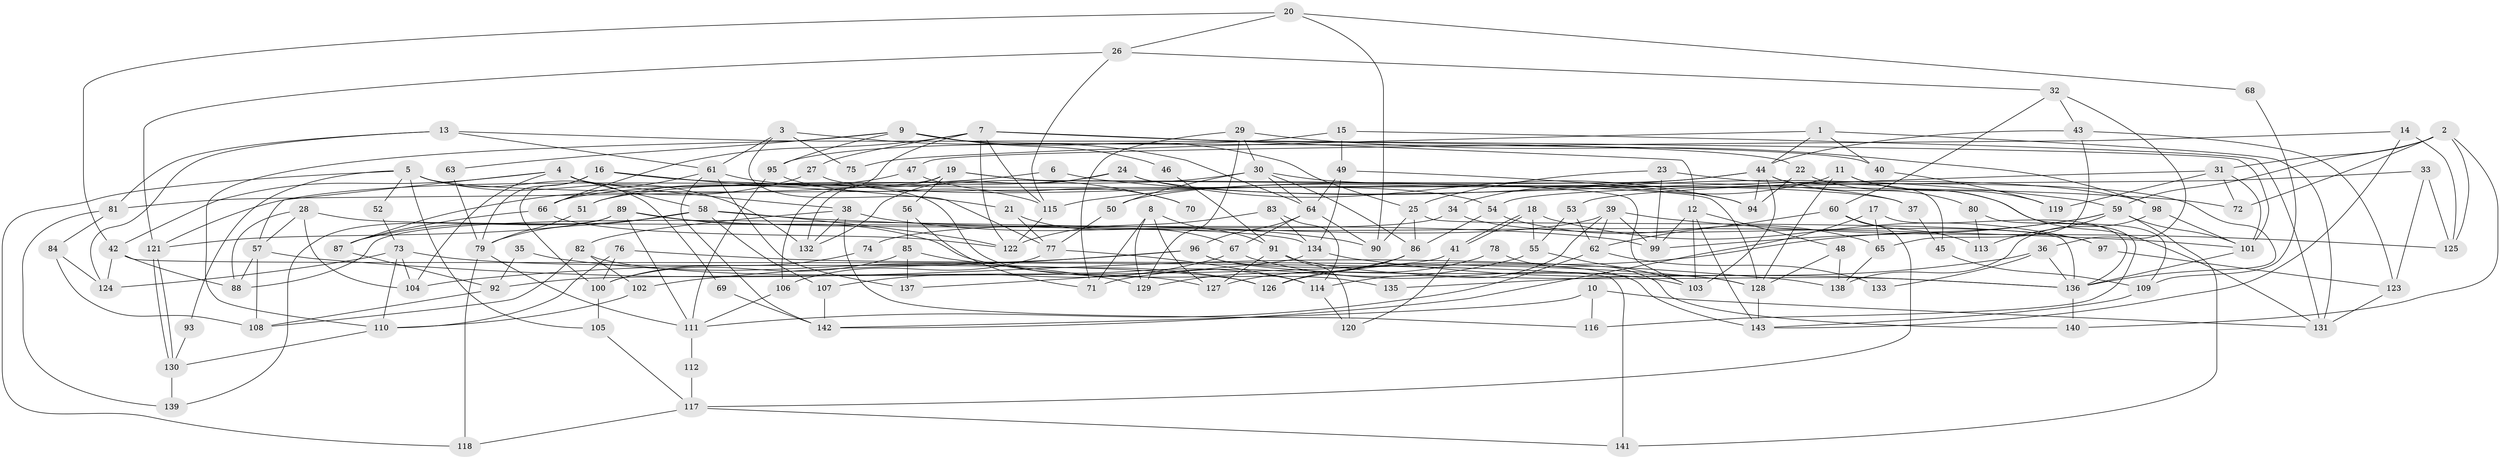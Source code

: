 // Generated by graph-tools (version 1.1) at 2025/11/02/27/25 16:11:24]
// undirected, 143 vertices, 286 edges
graph export_dot {
graph [start="1"]
  node [color=gray90,style=filled];
  1;
  2;
  3;
  4;
  5;
  6;
  7;
  8;
  9;
  10;
  11;
  12;
  13;
  14;
  15;
  16;
  17;
  18;
  19;
  20;
  21;
  22;
  23;
  24;
  25;
  26;
  27;
  28;
  29;
  30;
  31;
  32;
  33;
  34;
  35;
  36;
  37;
  38;
  39;
  40;
  41;
  42;
  43;
  44;
  45;
  46;
  47;
  48;
  49;
  50;
  51;
  52;
  53;
  54;
  55;
  56;
  57;
  58;
  59;
  60;
  61;
  62;
  63;
  64;
  65;
  66;
  67;
  68;
  69;
  70;
  71;
  72;
  73;
  74;
  75;
  76;
  77;
  78;
  79;
  80;
  81;
  82;
  83;
  84;
  85;
  86;
  87;
  88;
  89;
  90;
  91;
  92;
  93;
  94;
  95;
  96;
  97;
  98;
  99;
  100;
  101;
  102;
  103;
  104;
  105;
  106;
  107;
  108;
  109;
  110;
  111;
  112;
  113;
  114;
  115;
  116;
  117;
  118;
  119;
  120;
  121;
  122;
  123;
  124;
  125;
  126;
  127;
  128;
  129;
  130;
  131;
  132;
  133;
  134;
  135;
  136;
  137;
  138;
  139;
  140;
  141;
  142;
  143;
  1 -- 44;
  1 -- 131;
  1 -- 40;
  1 -- 75;
  2 -- 31;
  2 -- 59;
  2 -- 72;
  2 -- 125;
  2 -- 140;
  3 -- 64;
  3 -- 77;
  3 -- 61;
  3 -- 75;
  4 -- 104;
  4 -- 58;
  4 -- 38;
  4 -- 42;
  4 -- 57;
  4 -- 135;
  5 -- 118;
  5 -- 37;
  5 -- 52;
  5 -- 69;
  5 -- 93;
  5 -- 105;
  5 -- 132;
  6 -- 59;
  6 -- 121;
  7 -- 122;
  7 -- 66;
  7 -- 12;
  7 -- 27;
  7 -- 101;
  7 -- 106;
  7 -- 115;
  8 -- 91;
  8 -- 129;
  8 -- 71;
  8 -- 127;
  9 -- 25;
  9 -- 95;
  9 -- 40;
  9 -- 46;
  9 -- 63;
  9 -- 110;
  10 -- 131;
  10 -- 116;
  10 -- 142;
  11 -- 128;
  11 -- 119;
  11 -- 34;
  11 -- 109;
  12 -- 103;
  12 -- 48;
  12 -- 99;
  12 -- 143;
  13 -- 81;
  13 -- 61;
  13 -- 22;
  13 -- 124;
  14 -- 125;
  14 -- 143;
  14 -- 47;
  15 -- 131;
  15 -- 95;
  15 -- 49;
  16 -- 72;
  16 -- 21;
  16 -- 79;
  16 -- 100;
  17 -- 142;
  17 -- 136;
  17 -- 65;
  18 -- 55;
  18 -- 41;
  18 -- 41;
  18 -- 97;
  19 -- 132;
  19 -- 128;
  19 -- 56;
  19 -- 81;
  19 -- 103;
  20 -- 42;
  20 -- 26;
  20 -- 68;
  20 -- 90;
  21 -- 77;
  21 -- 67;
  22 -- 94;
  22 -- 131;
  23 -- 99;
  23 -- 136;
  23 -- 25;
  24 -- 132;
  24 -- 98;
  24 -- 66;
  24 -- 94;
  25 -- 90;
  25 -- 86;
  25 -- 136;
  26 -- 115;
  26 -- 32;
  26 -- 121;
  27 -- 54;
  27 -- 87;
  28 -- 57;
  28 -- 134;
  28 -- 88;
  28 -- 104;
  29 -- 98;
  29 -- 30;
  29 -- 71;
  29 -- 129;
  30 -- 64;
  30 -- 86;
  30 -- 37;
  30 -- 50;
  30 -- 51;
  31 -- 101;
  31 -- 53;
  31 -- 72;
  31 -- 119;
  32 -- 43;
  32 -- 60;
  32 -- 36;
  33 -- 54;
  33 -- 123;
  33 -- 125;
  34 -- 88;
  34 -- 97;
  35 -- 129;
  35 -- 92;
  36 -- 136;
  36 -- 133;
  36 -- 135;
  37 -- 45;
  38 -- 82;
  38 -- 90;
  38 -- 116;
  38 -- 132;
  39 -- 125;
  39 -- 114;
  39 -- 62;
  39 -- 74;
  39 -- 99;
  40 -- 119;
  41 -- 120;
  41 -- 92;
  42 -- 124;
  42 -- 88;
  42 -- 141;
  43 -- 44;
  43 -- 65;
  43 -- 123;
  44 -- 115;
  44 -- 103;
  44 -- 45;
  44 -- 50;
  44 -- 80;
  44 -- 94;
  45 -- 109;
  46 -- 91;
  47 -- 51;
  47 -- 70;
  48 -- 128;
  48 -- 138;
  49 -- 94;
  49 -- 64;
  49 -- 134;
  50 -- 77;
  51 -- 79;
  52 -- 73;
  53 -- 55;
  53 -- 62;
  54 -- 86;
  54 -- 65;
  55 -- 71;
  55 -- 103;
  56 -- 71;
  56 -- 85;
  57 -- 88;
  57 -- 108;
  57 -- 138;
  58 -- 87;
  58 -- 101;
  58 -- 79;
  58 -- 107;
  58 -- 122;
  59 -- 101;
  59 -- 99;
  59 -- 113;
  59 -- 126;
  59 -- 141;
  60 -- 117;
  60 -- 62;
  60 -- 113;
  61 -- 137;
  61 -- 66;
  61 -- 70;
  61 -- 142;
  62 -- 111;
  62 -- 133;
  63 -- 79;
  64 -- 90;
  64 -- 67;
  64 -- 96;
  65 -- 138;
  66 -- 87;
  66 -- 122;
  67 -- 107;
  67 -- 103;
  68 -- 109;
  69 -- 142;
  73 -- 124;
  73 -- 110;
  73 -- 104;
  73 -- 126;
  74 -- 100;
  76 -- 100;
  76 -- 128;
  76 -- 110;
  77 -- 106;
  77 -- 114;
  78 -- 140;
  78 -- 127;
  79 -- 111;
  79 -- 118;
  80 -- 113;
  80 -- 116;
  81 -- 139;
  81 -- 84;
  82 -- 102;
  82 -- 108;
  82 -- 127;
  83 -- 122;
  83 -- 114;
  83 -- 134;
  84 -- 108;
  84 -- 124;
  85 -- 126;
  85 -- 100;
  85 -- 137;
  86 -- 126;
  86 -- 129;
  87 -- 92;
  89 -- 99;
  89 -- 121;
  89 -- 111;
  89 -- 114;
  89 -- 139;
  91 -- 127;
  91 -- 136;
  91 -- 120;
  92 -- 108;
  93 -- 130;
  95 -- 115;
  95 -- 111;
  96 -- 104;
  96 -- 102;
  96 -- 128;
  96 -- 143;
  97 -- 123;
  98 -- 138;
  98 -- 101;
  100 -- 105;
  101 -- 136;
  102 -- 110;
  105 -- 117;
  106 -- 111;
  107 -- 142;
  109 -- 143;
  110 -- 130;
  111 -- 112;
  112 -- 117;
  114 -- 120;
  115 -- 122;
  117 -- 141;
  117 -- 118;
  121 -- 130;
  121 -- 130;
  123 -- 131;
  128 -- 143;
  130 -- 139;
  134 -- 136;
  134 -- 137;
  136 -- 140;
}
